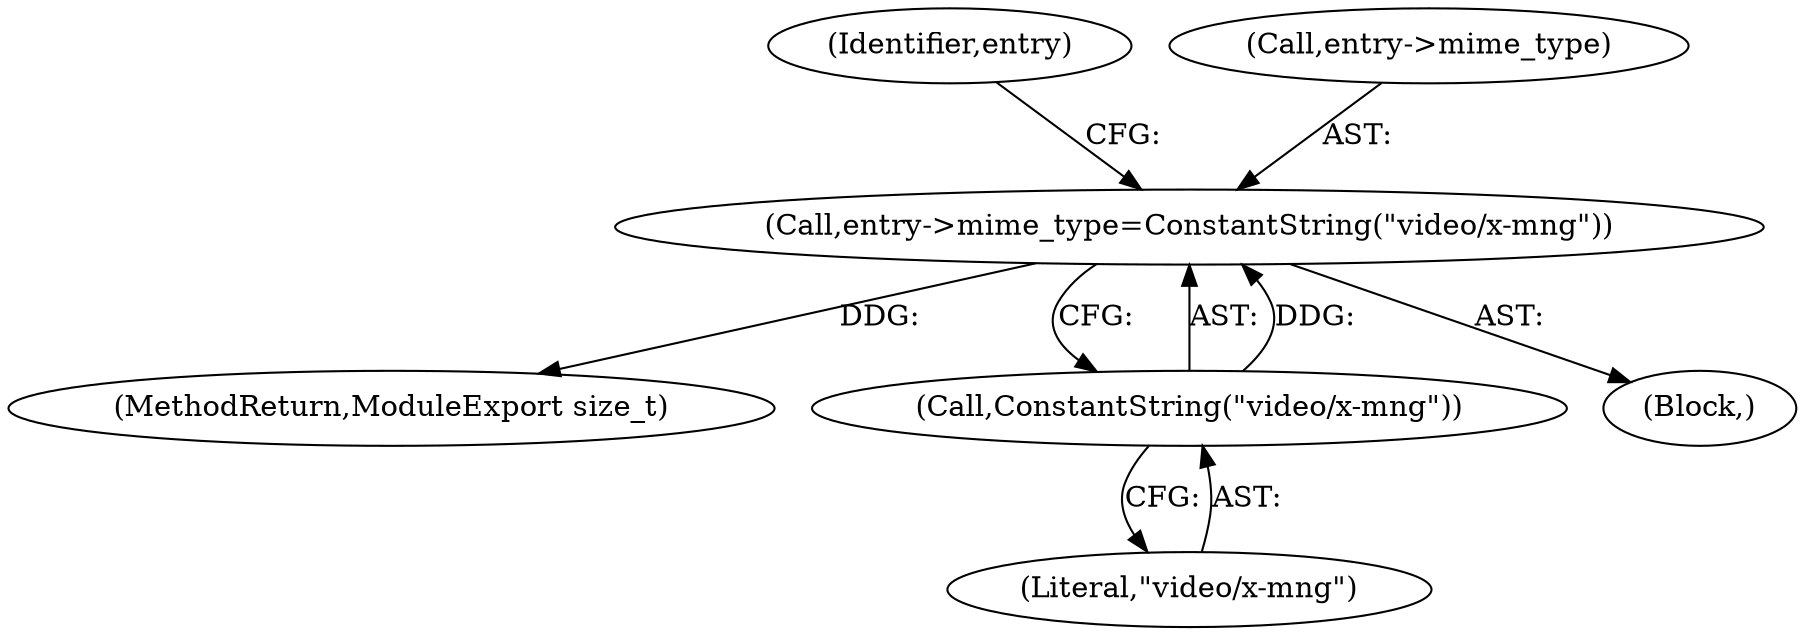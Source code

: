 digraph "0_ImageMagick_aa84944b405acebbeefe871d0f64969b9e9f31ac_1@pointer" {
"1000198" [label="(Call,entry->mime_type=ConstantString(\"video/x-mng\"))"];
"1000202" [label="(Call,ConstantString(\"video/x-mng\"))"];
"1000203" [label="(Literal,\"video/x-mng\")"];
"1000202" [label="(Call,ConstantString(\"video/x-mng\"))"];
"1000206" [label="(Identifier,entry)"];
"1000750" [label="(MethodReturn,ModuleExport size_t)"];
"1000199" [label="(Call,entry->mime_type)"];
"1000102" [label="(Block,)"];
"1000198" [label="(Call,entry->mime_type=ConstantString(\"video/x-mng\"))"];
"1000198" -> "1000102"  [label="AST: "];
"1000198" -> "1000202"  [label="CFG: "];
"1000199" -> "1000198"  [label="AST: "];
"1000202" -> "1000198"  [label="AST: "];
"1000206" -> "1000198"  [label="CFG: "];
"1000198" -> "1000750"  [label="DDG: "];
"1000202" -> "1000198"  [label="DDG: "];
"1000202" -> "1000203"  [label="CFG: "];
"1000203" -> "1000202"  [label="AST: "];
}

